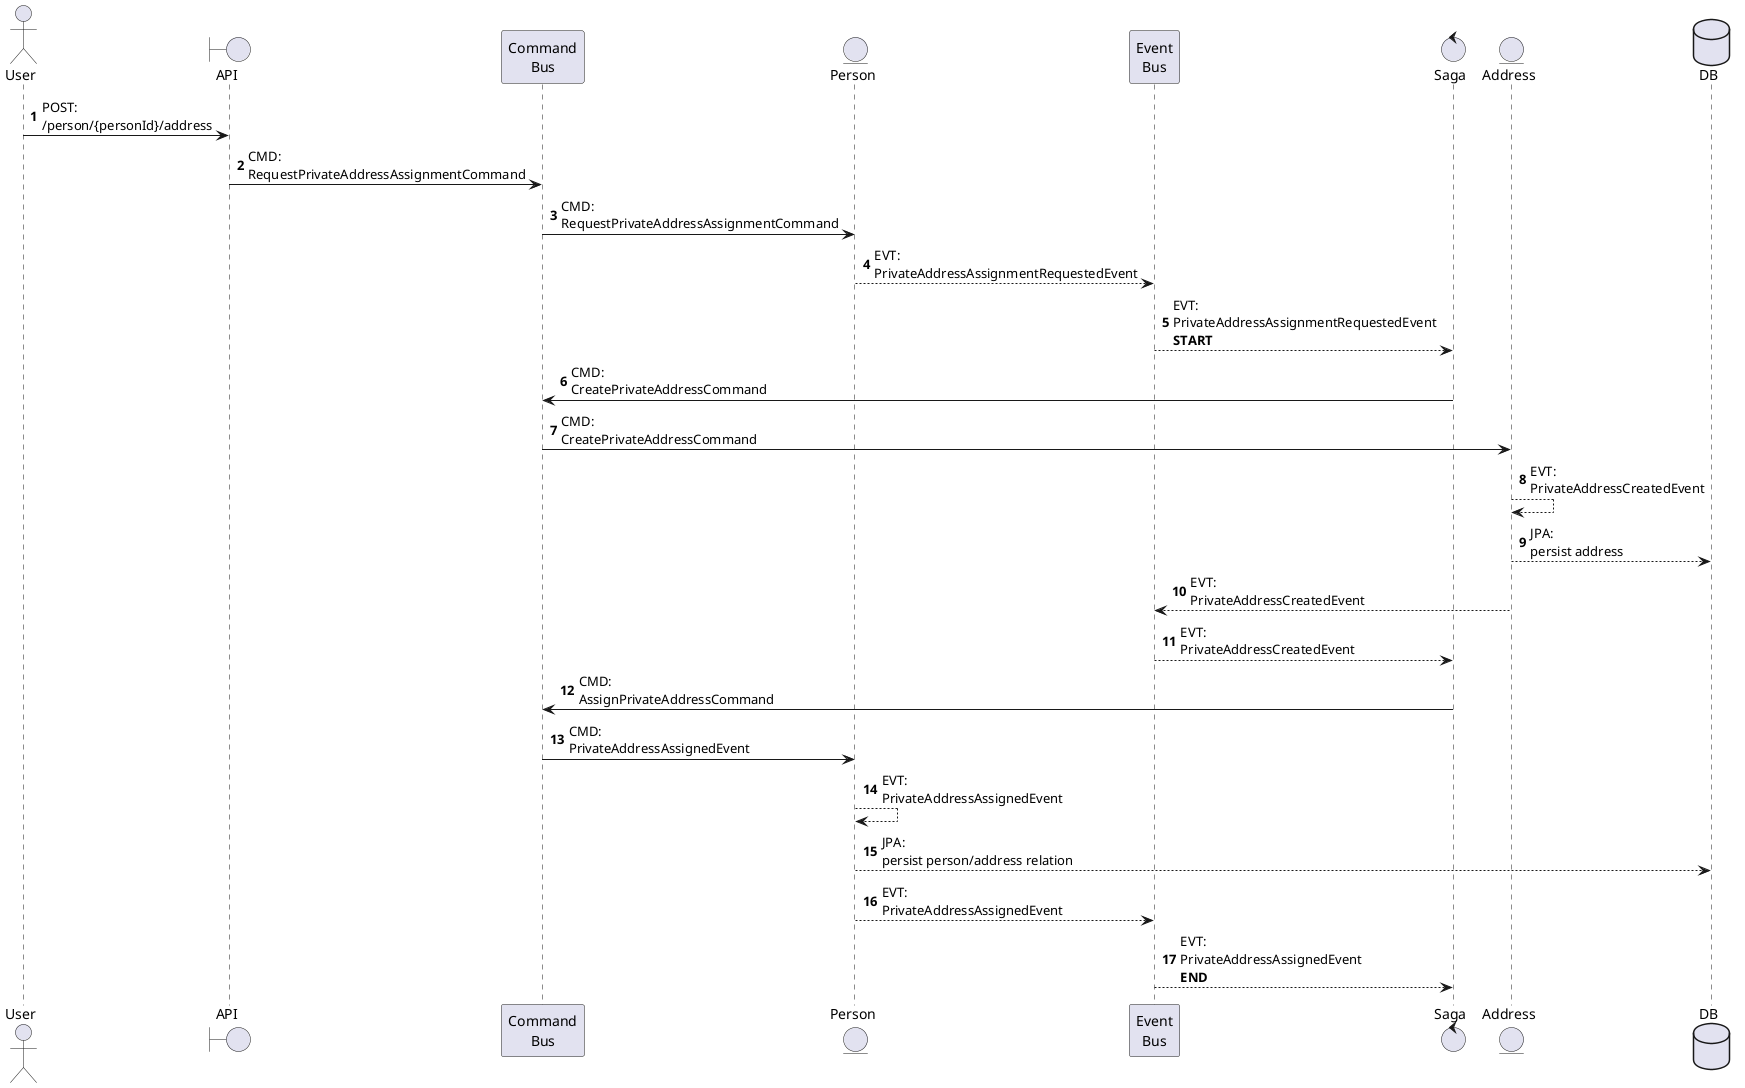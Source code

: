 @startuml

actor "User" as U
boundary "API" as I
participant "Command\nBus" as C
entity "Person" as P
participant "Event\nBus" as E
control "Saga" as S
entity "Address" as A
database "DB" as D

autonumber

U -> I: POST:\n/person/{personId}/address
I -> C: CMD:\nRequestPrivateAddressAssignmentCommand
C -> P: CMD:\nRequestPrivateAddressAssignmentCommand
P --> E: EVT:\nPrivateAddressAssignmentRequestedEvent
E --> S: EVT:\nPrivateAddressAssignmentRequestedEvent\n<b>START</b>
S -> C: CMD:\nCreatePrivateAddressCommand
C -> A: CMD:\nCreatePrivateAddressCommand
A --> A: EVT:\nPrivateAddressCreatedEvent
A --> D: JPA:\npersist address
A --> E: EVT:\nPrivateAddressCreatedEvent
E --> S: EVT:\nPrivateAddressCreatedEvent
S -> C: CMD:\nAssignPrivateAddressCommand
C -> P: CMD:\nPrivateAddressAssignedEvent
P --> P: EVT:\nPrivateAddressAssignedEvent
P --> D: JPA:\npersist person/address relation
P --> E: EVT:\nPrivateAddressAssignedEvent
E --> S: EVT:\nPrivateAddressAssignedEvent\n<b>END</b>
@enduml